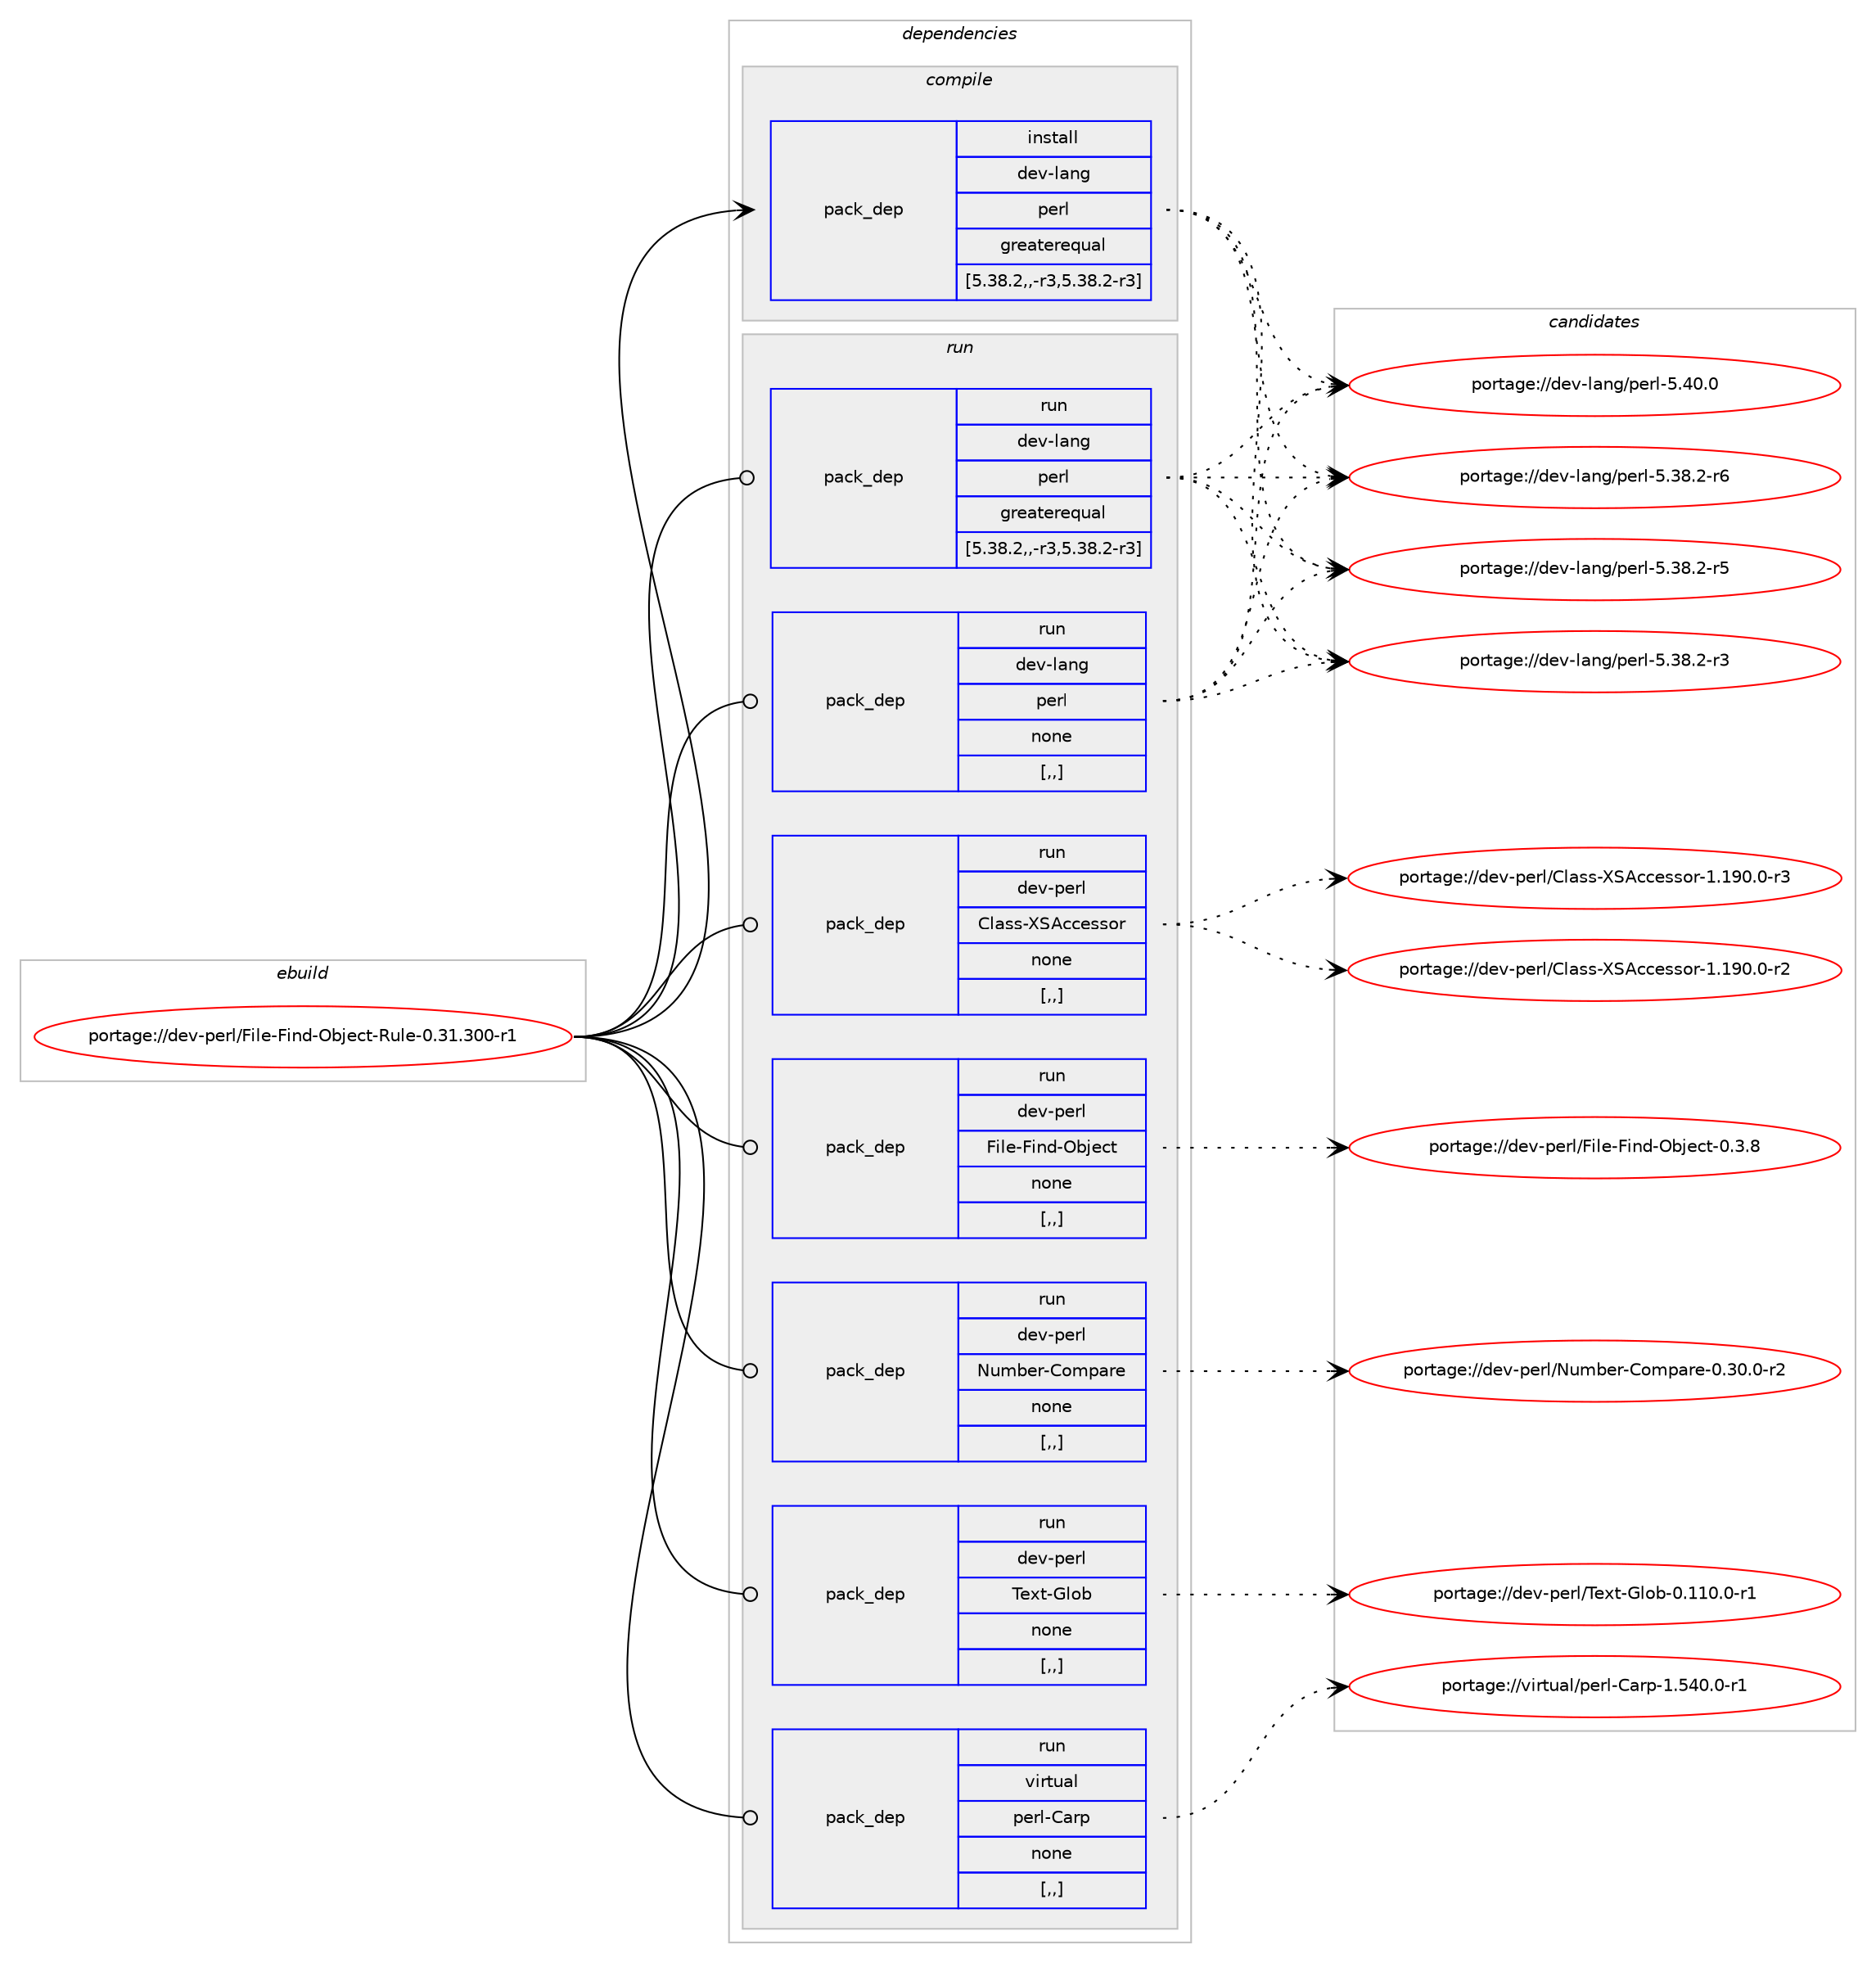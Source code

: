 digraph prolog {

# *************
# Graph options
# *************

newrank=true;
concentrate=true;
compound=true;
graph [rankdir=LR,fontname=Helvetica,fontsize=10,ranksep=1.5];#, ranksep=2.5, nodesep=0.2];
edge  [arrowhead=vee];
node  [fontname=Helvetica,fontsize=10];

# **********
# The ebuild
# **********

subgraph cluster_leftcol {
color=gray;
label=<<i>ebuild</i>>;
id [label="portage://dev-perl/File-Find-Object-Rule-0.31.300-r1", color=red, width=4, href="../dev-perl/File-Find-Object-Rule-0.31.300-r1.svg"];
}

# ****************
# The dependencies
# ****************

subgraph cluster_midcol {
color=gray;
label=<<i>dependencies</i>>;
subgraph cluster_compile {
fillcolor="#eeeeee";
style=filled;
label=<<i>compile</i>>;
subgraph pack99389 {
dependency130500 [label=<<TABLE BORDER="0" CELLBORDER="1" CELLSPACING="0" CELLPADDING="4" WIDTH="220"><TR><TD ROWSPAN="6" CELLPADDING="30">pack_dep</TD></TR><TR><TD WIDTH="110">install</TD></TR><TR><TD>dev-lang</TD></TR><TR><TD>perl</TD></TR><TR><TD>greaterequal</TD></TR><TR><TD>[5.38.2,,-r3,5.38.2-r3]</TD></TR></TABLE>>, shape=none, color=blue];
}
id:e -> dependency130500:w [weight=20,style="solid",arrowhead="vee"];
}
subgraph cluster_compileandrun {
fillcolor="#eeeeee";
style=filled;
label=<<i>compile and run</i>>;
}
subgraph cluster_run {
fillcolor="#eeeeee";
style=filled;
label=<<i>run</i>>;
subgraph pack99390 {
dependency130501 [label=<<TABLE BORDER="0" CELLBORDER="1" CELLSPACING="0" CELLPADDING="4" WIDTH="220"><TR><TD ROWSPAN="6" CELLPADDING="30">pack_dep</TD></TR><TR><TD WIDTH="110">run</TD></TR><TR><TD>dev-lang</TD></TR><TR><TD>perl</TD></TR><TR><TD>greaterequal</TD></TR><TR><TD>[5.38.2,,-r3,5.38.2-r3]</TD></TR></TABLE>>, shape=none, color=blue];
}
id:e -> dependency130501:w [weight=20,style="solid",arrowhead="odot"];
subgraph pack99391 {
dependency130502 [label=<<TABLE BORDER="0" CELLBORDER="1" CELLSPACING="0" CELLPADDING="4" WIDTH="220"><TR><TD ROWSPAN="6" CELLPADDING="30">pack_dep</TD></TR><TR><TD WIDTH="110">run</TD></TR><TR><TD>dev-lang</TD></TR><TR><TD>perl</TD></TR><TR><TD>none</TD></TR><TR><TD>[,,]</TD></TR></TABLE>>, shape=none, color=blue];
}
id:e -> dependency130502:w [weight=20,style="solid",arrowhead="odot"];
subgraph pack99392 {
dependency130503 [label=<<TABLE BORDER="0" CELLBORDER="1" CELLSPACING="0" CELLPADDING="4" WIDTH="220"><TR><TD ROWSPAN="6" CELLPADDING="30">pack_dep</TD></TR><TR><TD WIDTH="110">run</TD></TR><TR><TD>dev-perl</TD></TR><TR><TD>Class-XSAccessor</TD></TR><TR><TD>none</TD></TR><TR><TD>[,,]</TD></TR></TABLE>>, shape=none, color=blue];
}
id:e -> dependency130503:w [weight=20,style="solid",arrowhead="odot"];
subgraph pack99393 {
dependency130504 [label=<<TABLE BORDER="0" CELLBORDER="1" CELLSPACING="0" CELLPADDING="4" WIDTH="220"><TR><TD ROWSPAN="6" CELLPADDING="30">pack_dep</TD></TR><TR><TD WIDTH="110">run</TD></TR><TR><TD>dev-perl</TD></TR><TR><TD>File-Find-Object</TD></TR><TR><TD>none</TD></TR><TR><TD>[,,]</TD></TR></TABLE>>, shape=none, color=blue];
}
id:e -> dependency130504:w [weight=20,style="solid",arrowhead="odot"];
subgraph pack99394 {
dependency130505 [label=<<TABLE BORDER="0" CELLBORDER="1" CELLSPACING="0" CELLPADDING="4" WIDTH="220"><TR><TD ROWSPAN="6" CELLPADDING="30">pack_dep</TD></TR><TR><TD WIDTH="110">run</TD></TR><TR><TD>dev-perl</TD></TR><TR><TD>Number-Compare</TD></TR><TR><TD>none</TD></TR><TR><TD>[,,]</TD></TR></TABLE>>, shape=none, color=blue];
}
id:e -> dependency130505:w [weight=20,style="solid",arrowhead="odot"];
subgraph pack99395 {
dependency130506 [label=<<TABLE BORDER="0" CELLBORDER="1" CELLSPACING="0" CELLPADDING="4" WIDTH="220"><TR><TD ROWSPAN="6" CELLPADDING="30">pack_dep</TD></TR><TR><TD WIDTH="110">run</TD></TR><TR><TD>dev-perl</TD></TR><TR><TD>Text-Glob</TD></TR><TR><TD>none</TD></TR><TR><TD>[,,]</TD></TR></TABLE>>, shape=none, color=blue];
}
id:e -> dependency130506:w [weight=20,style="solid",arrowhead="odot"];
subgraph pack99396 {
dependency130507 [label=<<TABLE BORDER="0" CELLBORDER="1" CELLSPACING="0" CELLPADDING="4" WIDTH="220"><TR><TD ROWSPAN="6" CELLPADDING="30">pack_dep</TD></TR><TR><TD WIDTH="110">run</TD></TR><TR><TD>virtual</TD></TR><TR><TD>perl-Carp</TD></TR><TR><TD>none</TD></TR><TR><TD>[,,]</TD></TR></TABLE>>, shape=none, color=blue];
}
id:e -> dependency130507:w [weight=20,style="solid",arrowhead="odot"];
}
}

# **************
# The candidates
# **************

subgraph cluster_choices {
rank=same;
color=gray;
label=<<i>candidates</i>>;

subgraph choice99389 {
color=black;
nodesep=1;
choice10010111845108971101034711210111410845534652484648 [label="portage://dev-lang/perl-5.40.0", color=red, width=4,href="../dev-lang/perl-5.40.0.svg"];
choice100101118451089711010347112101114108455346515646504511454 [label="portage://dev-lang/perl-5.38.2-r6", color=red, width=4,href="../dev-lang/perl-5.38.2-r6.svg"];
choice100101118451089711010347112101114108455346515646504511453 [label="portage://dev-lang/perl-5.38.2-r5", color=red, width=4,href="../dev-lang/perl-5.38.2-r5.svg"];
choice100101118451089711010347112101114108455346515646504511451 [label="portage://dev-lang/perl-5.38.2-r3", color=red, width=4,href="../dev-lang/perl-5.38.2-r3.svg"];
dependency130500:e -> choice10010111845108971101034711210111410845534652484648:w [style=dotted,weight="100"];
dependency130500:e -> choice100101118451089711010347112101114108455346515646504511454:w [style=dotted,weight="100"];
dependency130500:e -> choice100101118451089711010347112101114108455346515646504511453:w [style=dotted,weight="100"];
dependency130500:e -> choice100101118451089711010347112101114108455346515646504511451:w [style=dotted,weight="100"];
}
subgraph choice99390 {
color=black;
nodesep=1;
choice10010111845108971101034711210111410845534652484648 [label="portage://dev-lang/perl-5.40.0", color=red, width=4,href="../dev-lang/perl-5.40.0.svg"];
choice100101118451089711010347112101114108455346515646504511454 [label="portage://dev-lang/perl-5.38.2-r6", color=red, width=4,href="../dev-lang/perl-5.38.2-r6.svg"];
choice100101118451089711010347112101114108455346515646504511453 [label="portage://dev-lang/perl-5.38.2-r5", color=red, width=4,href="../dev-lang/perl-5.38.2-r5.svg"];
choice100101118451089711010347112101114108455346515646504511451 [label="portage://dev-lang/perl-5.38.2-r3", color=red, width=4,href="../dev-lang/perl-5.38.2-r3.svg"];
dependency130501:e -> choice10010111845108971101034711210111410845534652484648:w [style=dotted,weight="100"];
dependency130501:e -> choice100101118451089711010347112101114108455346515646504511454:w [style=dotted,weight="100"];
dependency130501:e -> choice100101118451089711010347112101114108455346515646504511453:w [style=dotted,weight="100"];
dependency130501:e -> choice100101118451089711010347112101114108455346515646504511451:w [style=dotted,weight="100"];
}
subgraph choice99391 {
color=black;
nodesep=1;
choice10010111845108971101034711210111410845534652484648 [label="portage://dev-lang/perl-5.40.0", color=red, width=4,href="../dev-lang/perl-5.40.0.svg"];
choice100101118451089711010347112101114108455346515646504511454 [label="portage://dev-lang/perl-5.38.2-r6", color=red, width=4,href="../dev-lang/perl-5.38.2-r6.svg"];
choice100101118451089711010347112101114108455346515646504511453 [label="portage://dev-lang/perl-5.38.2-r5", color=red, width=4,href="../dev-lang/perl-5.38.2-r5.svg"];
choice100101118451089711010347112101114108455346515646504511451 [label="portage://dev-lang/perl-5.38.2-r3", color=red, width=4,href="../dev-lang/perl-5.38.2-r3.svg"];
dependency130502:e -> choice10010111845108971101034711210111410845534652484648:w [style=dotted,weight="100"];
dependency130502:e -> choice100101118451089711010347112101114108455346515646504511454:w [style=dotted,weight="100"];
dependency130502:e -> choice100101118451089711010347112101114108455346515646504511453:w [style=dotted,weight="100"];
dependency130502:e -> choice100101118451089711010347112101114108455346515646504511451:w [style=dotted,weight="100"];
}
subgraph choice99392 {
color=black;
nodesep=1;
choice1001011184511210111410847671089711511545888365999910111511511111445494649574846484511451 [label="portage://dev-perl/Class-XSAccessor-1.190.0-r3", color=red, width=4,href="../dev-perl/Class-XSAccessor-1.190.0-r3.svg"];
choice1001011184511210111410847671089711511545888365999910111511511111445494649574846484511450 [label="portage://dev-perl/Class-XSAccessor-1.190.0-r2", color=red, width=4,href="../dev-perl/Class-XSAccessor-1.190.0-r2.svg"];
dependency130503:e -> choice1001011184511210111410847671089711511545888365999910111511511111445494649574846484511451:w [style=dotted,weight="100"];
dependency130503:e -> choice1001011184511210111410847671089711511545888365999910111511511111445494649574846484511450:w [style=dotted,weight="100"];
}
subgraph choice99393 {
color=black;
nodesep=1;
choice100101118451121011141084770105108101457010511010045799810610199116454846514656 [label="portage://dev-perl/File-Find-Object-0.3.8", color=red, width=4,href="../dev-perl/File-Find-Object-0.3.8.svg"];
dependency130504:e -> choice100101118451121011141084770105108101457010511010045799810610199116454846514656:w [style=dotted,weight="100"];
}
subgraph choice99394 {
color=black;
nodesep=1;
choice10010111845112101114108477811710998101114456711110911297114101454846514846484511450 [label="portage://dev-perl/Number-Compare-0.30.0-r2", color=red, width=4,href="../dev-perl/Number-Compare-0.30.0-r2.svg"];
dependency130505:e -> choice10010111845112101114108477811710998101114456711110911297114101454846514846484511450:w [style=dotted,weight="100"];
}
subgraph choice99395 {
color=black;
nodesep=1;
choice10010111845112101114108478410112011645711081119845484649494846484511449 [label="portage://dev-perl/Text-Glob-0.110.0-r1", color=red, width=4,href="../dev-perl/Text-Glob-0.110.0-r1.svg"];
dependency130506:e -> choice10010111845112101114108478410112011645711081119845484649494846484511449:w [style=dotted,weight="100"];
}
subgraph choice99396 {
color=black;
nodesep=1;
choice118105114116117971084711210111410845679711411245494653524846484511449 [label="portage://virtual/perl-Carp-1.540.0-r1", color=red, width=4,href="../virtual/perl-Carp-1.540.0-r1.svg"];
dependency130507:e -> choice118105114116117971084711210111410845679711411245494653524846484511449:w [style=dotted,weight="100"];
}
}

}
